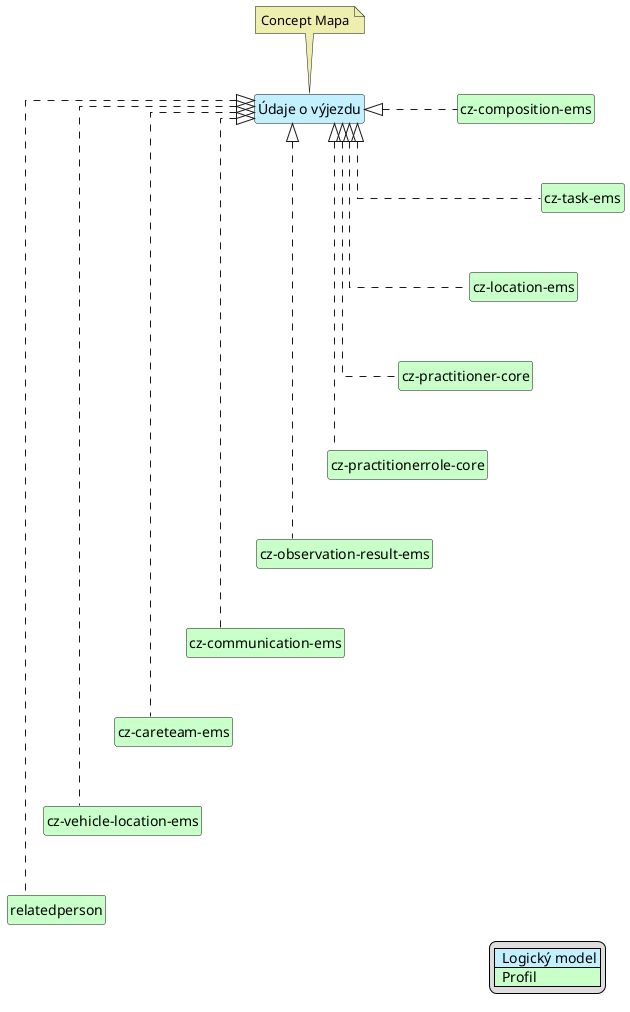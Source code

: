 @startuml
hide circle
hide stereotype
hide members
hide methods
skinparam linetype ortho
skinparam class {
BackgroundColor<<LogicalModel>> #APPLICATION
BackgroundColor<<Profile>> #TECHNOLOGY
}
legend right
| <#APPLICATION>  Logický model |
| <#TECHNOLOGY>  Profil |
endlegend

class "Údaje o výjezdu" <<LogicalModel>> [[StructureDefinition-LogDispatchDataCz.html]]
note top #EEEEAE [[ConceptMap-DispatchDataEMS2FHIR-cz.html]]
Concept Mapa
endnote

class "cz-composition-ems" <<Profile>> [[StructureDefinition-cz-composition-ems.html]]
class "cz-task-ems" <<Profile>> [[StructureDefinition-cz-task-ems.html]]
class "cz-vehicle-location-ems" <<Profile>> [[StructureDefinition-cz-vehicle-location-ems.html]]
class "cz-location-ems" <<Profile>> [[StructureDefinition-cz-location-ems.html]]
class "cz-careteam-ems" <<Profile>> [[StructureDefinition-cz-careteam-ems.html]]
class "cz-practitioner-core" <<Profile>> [[https://build.fhir.org/ig/HL7-cz/cz-core/StructureDefinition-cz-practitioner-core.html]]
class "cz-practitionerrole-core" <<Profile>> [[https://build.fhir.org/ig/HL7-cz/cz-core/StructureDefinition-cz-practitionerrole-core.html]]
class "cz-observation-result-ems" <<Profile>> [[StructureDefinition-cz-observation-result-ems.html]]
class "cz-communication-ems" <<Profile>> [[StructureDefinition-cz-communication-ems.html]]
class "relatedperson" <<Profile>> [[https://hl7.org/fhir/R4/relatedperson.html]]

"Údaje o výjezdu" <|. "cz-composition-ems"
"Údaje o výjezdu" <|. "cz-task-ems"
"Údaje o výjezdu" <|. "cz-location-ems"
"Údaje o výjezdu" <|. "cz-careteam-ems"
"Údaje o výjezdu" <|. "cz-practitioner-core"
"Údaje o výjezdu" <|. "cz-practitionerrole-core"
"Údaje o výjezdu" <|. "cz-observation-result-ems"
"Údaje o výjezdu" <|. "cz-communication-ems"
"Údaje o výjezdu" <|. "cz-vehicle-location-ems"
"Údaje o výjezdu" <|. "relatedperson"

"cz-composition-ems" -d[hidden]-> "cz-task-ems"
"cz-task-ems" -d[hidden]-> "cz-location-ems"
"cz-location-ems" -d[hidden]-> "cz-practitioner-core"
"cz-practitioner-core" -d[hidden]-> "cz-practitionerrole-core"
"cz-practitionerrole-core" -d[hidden]-> "cz-observation-result-ems"
"cz-observation-result-ems" -d[hidden]-> "cz-communication-ems"
"cz-communication-ems" -d[hidden]-> "cz-careteam-ems"
"cz-careteam-ems" -d[hidden]-> "cz-vehicle-location-ems"
"cz-vehicle-location-ems" -d[hidden]-> "relatedperson"

@enduml
